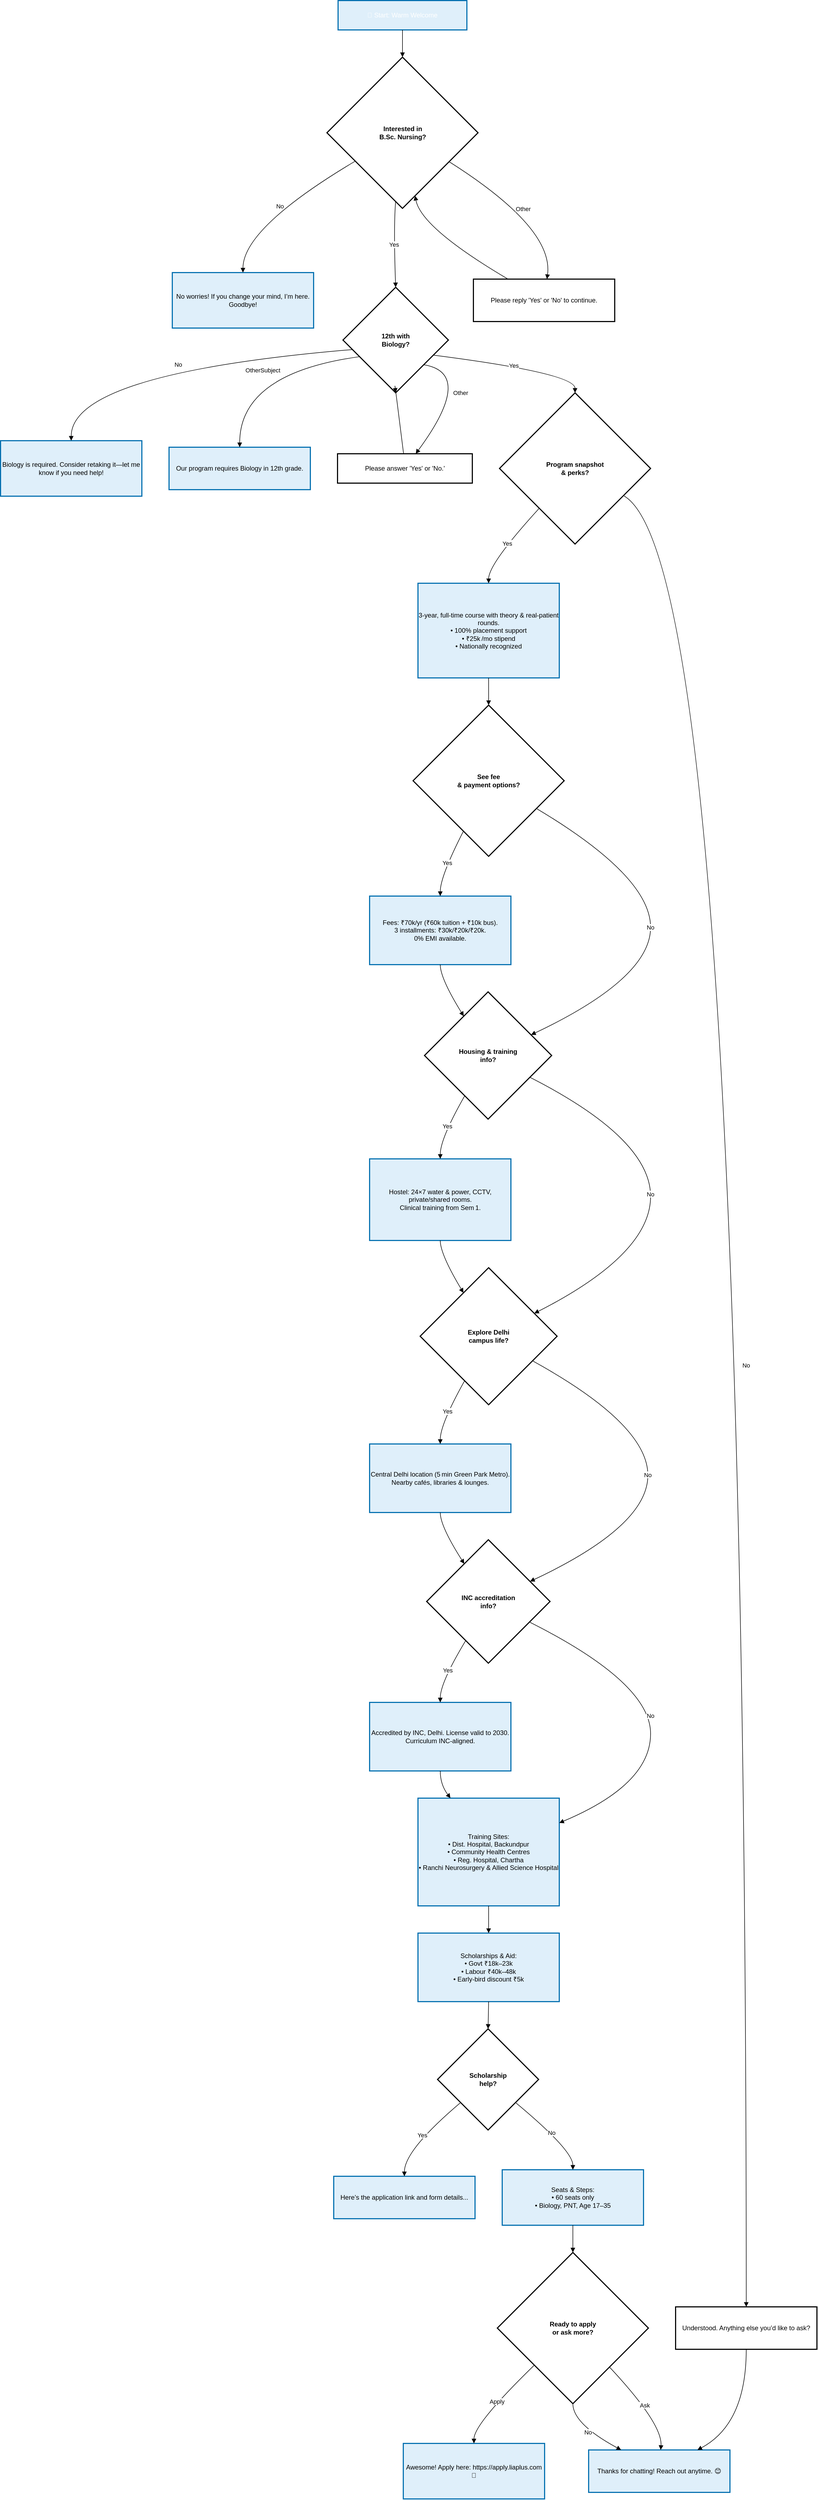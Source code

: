 <mxfile version="28.0.0">
  <diagram name="Page-1" id="KuFfHwarqy_b3PMWaR2f">
    <mxGraphModel dx="2808" dy="1356" grid="1" gridSize="10" guides="1" tooltips="1" connect="1" arrows="1" fold="1" page="1" pageScale="1" pageWidth="850" pageHeight="1100" math="0" shadow="0">
      <root>
        <mxCell id="0" />
        <mxCell id="1" parent="0" />
        <mxCell id="rxfopTbYiydWgoVBPW0P-1" value="💬 Start: Warm Welcome" style="whiteSpace=wrap;strokeWidth=2;fillColor=#DFEFFA;fontColor=light-dark(#FFFFFF,#FFFFFF);strokeColor=#006EAF;fontStyle=0" vertex="1" parent="1">
          <mxGeometry x="641" y="20" width="237" height="54" as="geometry" />
        </mxCell>
        <mxCell id="rxfopTbYiydWgoVBPW0P-2" value="Interested in&#xa;B.Sc. Nursing?" style="rhombus;strokeWidth=2;whiteSpace=wrap;fillColor=light-dark(#FFFFFF,#D8EAD6);fontColor=light-dark(#000000,#000000);fontStyle=1;strokeColor=light-dark(#000000,#9DCF9F);" vertex="1" parent="1">
          <mxGeometry x="620.5" y="124" width="278" height="278" as="geometry" />
        </mxCell>
        <mxCell id="rxfopTbYiydWgoVBPW0P-3" value="No worries! If you change your mind, I’m here. Goodbye!" style="whiteSpace=wrap;strokeWidth=2;strokeColor=#006EAF;fillColor=#DFEFFA;fontStyle=0" vertex="1" parent="1">
          <mxGeometry x="336" y="520" width="260" height="102" as="geometry" />
        </mxCell>
        <mxCell id="rxfopTbYiydWgoVBPW0P-4" value="12th with&#xa;Biology?" style="rhombus;strokeWidth=2;whiteSpace=wrap;strokeColor=light-dark(#000000,#9DCF9F);fillColor=light-dark(#FFFFFF,#D8EAD6);fontColor=light-dark(#000000,#000000);fontStyle=1" vertex="1" parent="1">
          <mxGeometry x="650" y="547" width="194" height="194" as="geometry" />
        </mxCell>
        <mxCell id="rxfopTbYiydWgoVBPW0P-5" value="Please reply &#39;Yes&#39; or &#39;No&#39; to continue." style="whiteSpace=wrap;strokeWidth=2;strokeColor=light-dark(#000000,#DFB07C);fillColor=light-dark(#FFFFFF,#FFE7C8);fontStyle=0;fontColor=light-dark(#000000,#000000);" vertex="1" parent="1">
          <mxGeometry x="890" y="532" width="260" height="78" as="geometry" />
        </mxCell>
        <mxCell id="rxfopTbYiydWgoVBPW0P-6" value="Biology is required. Consider retaking it—let me know if you need help!" style="whiteSpace=wrap;strokeWidth=2;strokeColor=#006EAF;fillColor=#DFEFFA;fontStyle=0" vertex="1" parent="1">
          <mxGeometry x="20" y="829" width="260" height="102" as="geometry" />
        </mxCell>
        <mxCell id="rxfopTbYiydWgoVBPW0P-7" value="Our program requires Biology in 12th grade." style="whiteSpace=wrap;strokeWidth=2;strokeColor=#006EAF;fillColor=#DFEFFA;fontStyle=0" vertex="1" parent="1">
          <mxGeometry x="330" y="841" width="260" height="78" as="geometry" />
        </mxCell>
        <mxCell id="rxfopTbYiydWgoVBPW0P-8" value="Please answer &#39;Yes&#39; or &#39;No.&#39;" style="whiteSpace=wrap;strokeWidth=2;fontStyle=0;fontColor=light-dark(#000000,#000000);fillColor=light-dark(#FFFFFF,#FFE7C8);" vertex="1" parent="1">
          <mxGeometry x="640" y="853" width="248" height="54" as="geometry" />
        </mxCell>
        <mxCell id="rxfopTbYiydWgoVBPW0P-9" value="Program snapshot&#xa;&amp; perks?" style="rhombus;strokeWidth=2;whiteSpace=wrap;strokeColor=light-dark(#000000,#9DCF9F);fillColor=light-dark(#FFFFFF,#D8EAD6);fontColor=light-dark(#000000,#000000);fontStyle=1" vertex="1" parent="1">
          <mxGeometry x="938" y="741" width="278" height="278" as="geometry" />
        </mxCell>
        <mxCell id="rxfopTbYiydWgoVBPW0P-10" value="3‑year, full‑time course with theory &amp; real‑patient rounds.&#xa;• 100% placement support&#xa;• ₹25k /mo stipend&#xa;• Nationally recognized" style="whiteSpace=wrap;strokeWidth=2;strokeColor=#006EAF;fillColor=#DFEFFA;fontStyle=0" vertex="1" parent="1">
          <mxGeometry x="788" y="1091" width="260" height="174" as="geometry" />
        </mxCell>
        <mxCell id="rxfopTbYiydWgoVBPW0P-11" value="Understood. Anything else you’d like to ask?" style="whiteSpace=wrap;strokeWidth=2;fontStyle=0;fontColor=light-dark(#000000,#000000);fillColor=light-dark(#FFFFFF,#FFE7C8);" vertex="1" parent="1">
          <mxGeometry x="1262" y="4259" width="260" height="78" as="geometry" />
        </mxCell>
        <mxCell id="rxfopTbYiydWgoVBPW0P-12" value="Thanks for chatting! Reach out anytime. 😊" style="whiteSpace=wrap;strokeWidth=2;strokeColor=#006EAF;fillColor=#DFEFFA;fontStyle=0" vertex="1" parent="1">
          <mxGeometry x="1102" y="4522" width="260" height="78" as="geometry" />
        </mxCell>
        <mxCell id="rxfopTbYiydWgoVBPW0P-13" value="See fee&#xa;&amp; payment options?" style="rhombus;strokeWidth=2;whiteSpace=wrap;strokeColor=light-dark(#000000,#9DCF9F);fillColor=light-dark(#FFFFFF,#D8EAD6);fontColor=light-dark(#000000,#000000);fontStyle=1" vertex="1" parent="1">
          <mxGeometry x="779" y="1315" width="278" height="278" as="geometry" />
        </mxCell>
        <mxCell id="rxfopTbYiydWgoVBPW0P-14" value="Fees: ₹70k/yr (₹60k tuition + ₹10k bus).&#xa;3 installments: ₹30k/₹20k/₹20k.&#xa;0% EMI available." style="whiteSpace=wrap;strokeWidth=2;strokeColor=#006EAF;fillColor=#DFEFFA;fontStyle=0" vertex="1" parent="1">
          <mxGeometry x="699" y="1666" width="260" height="126" as="geometry" />
        </mxCell>
        <mxCell id="rxfopTbYiydWgoVBPW0P-15" value="Housing &amp; training&#xa;info?" style="rhombus;strokeWidth=2;whiteSpace=wrap;strokeColor=light-dark(#000000,#9DCF9F);fillColor=light-dark(#FFFFFF,#D8EAD6);fontColor=light-dark(#000000,#000000);fontStyle=1" vertex="1" parent="1">
          <mxGeometry x="800" y="1842" width="234" height="234" as="geometry" />
        </mxCell>
        <mxCell id="rxfopTbYiydWgoVBPW0P-16" value="Hostel: 24×7 water &amp; power, CCTV, private/shared rooms.&#xa;Clinical training from Sem 1." style="whiteSpace=wrap;strokeWidth=2;strokeColor=#006EAF;fillColor=#DFEFFA;fontStyle=0" vertex="1" parent="1">
          <mxGeometry x="699" y="2149" width="260" height="150" as="geometry" />
        </mxCell>
        <mxCell id="rxfopTbYiydWgoVBPW0P-17" value="Explore Delhi&#xa;campus life?" style="rhombus;strokeWidth=2;whiteSpace=wrap;strokeColor=light-dark(#000000,#9DCF9F);fillColor=light-dark(#FFFFFF,#D8EAD6);fontColor=light-dark(#000000,#000000);fontStyle=1" vertex="1" parent="1">
          <mxGeometry x="792" y="2349" width="252" height="252" as="geometry" />
        </mxCell>
        <mxCell id="rxfopTbYiydWgoVBPW0P-18" value="Central Delhi location (5 min Green Park Metro).&#xa;Nearby cafés, libraries &amp; lounges." style="whiteSpace=wrap;strokeWidth=2;strokeColor=#006EAF;fillColor=#DFEFFA;fontStyle=0" vertex="1" parent="1">
          <mxGeometry x="699" y="2673" width="260" height="126" as="geometry" />
        </mxCell>
        <mxCell id="rxfopTbYiydWgoVBPW0P-19" value="INC accreditation&#xa;info?" style="rhombus;strokeWidth=2;whiteSpace=wrap;strokeColor=light-dark(#000000,#9DCF9F);fillColor=light-dark(#FFFFFF,#D8EAD6);fontColor=light-dark(#000000,#000000);fontStyle=1" vertex="1" parent="1">
          <mxGeometry x="804" y="2849" width="227" height="227" as="geometry" />
        </mxCell>
        <mxCell id="rxfopTbYiydWgoVBPW0P-20" value="Accredited by INC, Delhi. License valid to 2030.&#xa;Curriculum INC‑aligned." style="whiteSpace=wrap;strokeWidth=2;strokeColor=#006EAF;fillColor=#DFEFFA;fontStyle=0" vertex="1" parent="1">
          <mxGeometry x="699" y="3148" width="260" height="126" as="geometry" />
        </mxCell>
        <mxCell id="rxfopTbYiydWgoVBPW0P-21" value="Training Sites:&#xa;• Dist. Hospital, Backundpur&#xa;• Community Health Centres&#xa;• Reg. Hospital, Chartha&#xa;• Ranchi Neurosurgery &amp; Allied Science Hospital" style="whiteSpace=wrap;strokeWidth=2;strokeColor=#006EAF;fillColor=#DFEFFA;fontStyle=0" vertex="1" parent="1">
          <mxGeometry x="788" y="3324" width="260" height="198" as="geometry" />
        </mxCell>
        <mxCell id="rxfopTbYiydWgoVBPW0P-22" value="Scholarships &amp; Aid:&#xa;• Govt ₹18k–23k&#xa;• Labour ₹40k–48k&#xa;• Early‑bird discount ₹5k" style="whiteSpace=wrap;strokeWidth=2;strokeColor=#006EAF;fillColor=#DFEFFA;fontStyle=0" vertex="1" parent="1">
          <mxGeometry x="788" y="3572" width="260" height="126" as="geometry" />
        </mxCell>
        <mxCell id="rxfopTbYiydWgoVBPW0P-23" value="Scholarship&#xa;help?" style="rhombus;strokeWidth=2;whiteSpace=wrap;strokeColor=light-dark(#000000,#9DCF9F);fillColor=light-dark(#FFFFFF,#D8EAD6);fontColor=light-dark(#000000,#000000);fontStyle=1" vertex="1" parent="1">
          <mxGeometry x="824" y="3748" width="186" height="186" as="geometry" />
        </mxCell>
        <mxCell id="rxfopTbYiydWgoVBPW0P-24" value="Here’s the application link and form details..." style="whiteSpace=wrap;strokeWidth=2;strokeColor=#006EAF;fillColor=#DFEFFA;fontStyle=0" vertex="1" parent="1">
          <mxGeometry x="633" y="4019" width="260" height="78" as="geometry" />
        </mxCell>
        <mxCell id="rxfopTbYiydWgoVBPW0P-25" value="Seats &amp; Steps:&#xa;• 60 seats only&#xa;• Biology, PNT, Age 17–35" style="whiteSpace=wrap;strokeWidth=2;strokeColor=#006EAF;fillColor=#DFEFFA;fontStyle=0" vertex="1" parent="1">
          <mxGeometry x="943" y="4007" width="260" height="102" as="geometry" />
        </mxCell>
        <mxCell id="rxfopTbYiydWgoVBPW0P-26" value="Ready to apply&#xa;or ask more?" style="rhombus;strokeWidth=2;whiteSpace=wrap;strokeColor=light-dark(#000000,#9DCF9F);fillColor=light-dark(#FFFFFF,#D8EAD6);fontColor=light-dark(#000000,#000000);fontStyle=1" vertex="1" parent="1">
          <mxGeometry x="934" y="4159" width="278" height="278" as="geometry" />
        </mxCell>
        <mxCell id="rxfopTbYiydWgoVBPW0P-27" value="Awesome! Apply here: https://apply.liaplus.com 🎉" style="whiteSpace=wrap;strokeWidth=2;strokeColor=#006EAF;fillColor=#DFEFFA;fontStyle=0" vertex="1" parent="1">
          <mxGeometry x="761" y="4510" width="260" height="102" as="geometry" />
        </mxCell>
        <mxCell id="rxfopTbYiydWgoVBPW0P-28" value="" style="curved=1;startArrow=none;endArrow=block;exitX=0.5;exitY=1;entryX=0.5;entryY=0;rounded=0;" edge="1" parent="1" source="rxfopTbYiydWgoVBPW0P-1" target="rxfopTbYiydWgoVBPW0P-2">
          <mxGeometry relative="1" as="geometry">
            <Array as="points" />
          </mxGeometry>
        </mxCell>
        <mxCell id="rxfopTbYiydWgoVBPW0P-29" value="No" style="curved=1;startArrow=none;endArrow=block;exitX=0;exitY=0.8;entryX=0.5;entryY=0;rounded=0;" edge="1" parent="1" source="rxfopTbYiydWgoVBPW0P-2" target="rxfopTbYiydWgoVBPW0P-3">
          <mxGeometry relative="1" as="geometry">
            <Array as="points">
              <mxPoint x="466" y="438" />
            </Array>
          </mxGeometry>
        </mxCell>
        <mxCell id="rxfopTbYiydWgoVBPW0P-30" value="Yes" style="curved=1;startArrow=none;endArrow=block;exitX=0.45;exitY=1;entryX=0.5;entryY=0;rounded=0;" edge="1" parent="1" source="rxfopTbYiydWgoVBPW0P-2" target="rxfopTbYiydWgoVBPW0P-4">
          <mxGeometry relative="1" as="geometry">
            <Array as="points">
              <mxPoint x="743" y="438" />
            </Array>
          </mxGeometry>
        </mxCell>
        <mxCell id="rxfopTbYiydWgoVBPW0P-31" value="Other" style="curved=1;startArrow=none;endArrow=block;exitX=1;exitY=0.81;entryX=0.52;entryY=0.01;rounded=0;" edge="1" parent="1" source="rxfopTbYiydWgoVBPW0P-2" target="rxfopTbYiydWgoVBPW0P-5">
          <mxGeometry relative="1" as="geometry">
            <Array as="points">
              <mxPoint x="1038" y="438" />
            </Array>
          </mxGeometry>
        </mxCell>
        <mxCell id="rxfopTbYiydWgoVBPW0P-32" value="" style="curved=1;startArrow=none;endArrow=block;exitX=0.25;exitY=0.01;entryX=0.6;entryY=1;rounded=0;" edge="1" parent="1" source="rxfopTbYiydWgoVBPW0P-5" target="rxfopTbYiydWgoVBPW0P-2">
          <mxGeometry relative="1" as="geometry">
            <Array as="points">
              <mxPoint x="794" y="438" />
            </Array>
          </mxGeometry>
        </mxCell>
        <mxCell id="rxfopTbYiydWgoVBPW0P-33" value="No" style="curved=1;startArrow=none;endArrow=block;exitX=0;exitY=0.61;entryX=0.5;entryY=0;rounded=0;" edge="1" parent="1" source="rxfopTbYiydWgoVBPW0P-4" target="rxfopTbYiydWgoVBPW0P-6">
          <mxGeometry relative="1" as="geometry">
            <Array as="points">
              <mxPoint x="150" y="705" />
            </Array>
          </mxGeometry>
        </mxCell>
        <mxCell id="rxfopTbYiydWgoVBPW0P-34" value="OtherSubject" style="curved=1;startArrow=none;endArrow=block;exitX=0;exitY=0.73;entryX=0.5;entryY=0;rounded=0;" edge="1" parent="1" source="rxfopTbYiydWgoVBPW0P-4" target="rxfopTbYiydWgoVBPW0P-7">
          <mxGeometry relative="1" as="geometry">
            <Array as="points">
              <mxPoint x="460" y="705" />
            </Array>
          </mxGeometry>
        </mxCell>
        <mxCell id="rxfopTbYiydWgoVBPW0P-35" value="Other" style="curved=1;startArrow=none;endArrow=block;exitX=1;exitY=0.94;entryX=0.58;entryY=0;rounded=0;" edge="1" parent="1" source="rxfopTbYiydWgoVBPW0P-4" target="rxfopTbYiydWgoVBPW0P-8">
          <mxGeometry relative="1" as="geometry">
            <Array as="points">
              <mxPoint x="893" y="705" />
            </Array>
          </mxGeometry>
        </mxCell>
        <mxCell id="rxfopTbYiydWgoVBPW0P-36" value="" style="curved=1;startArrow=none;endArrow=block;exitX=0.49;exitY=0;entryX=0.5;entryY=1;rounded=0;" edge="1" parent="1" source="rxfopTbYiydWgoVBPW0P-8" target="rxfopTbYiydWgoVBPW0P-4">
          <mxGeometry relative="1" as="geometry">
            <Array as="points">
              <mxPoint x="743" y="705" />
            </Array>
          </mxGeometry>
        </mxCell>
        <mxCell id="rxfopTbYiydWgoVBPW0P-37" value="Yes" style="curved=1;startArrow=none;endArrow=block;exitX=1;exitY=0.7;entryX=0.5;entryY=0;rounded=0;" edge="1" parent="1" source="rxfopTbYiydWgoVBPW0P-4" target="rxfopTbYiydWgoVBPW0P-9">
          <mxGeometry relative="1" as="geometry">
            <Array as="points">
              <mxPoint x="1077" y="705" />
            </Array>
          </mxGeometry>
        </mxCell>
        <mxCell id="rxfopTbYiydWgoVBPW0P-38" value="Yes" style="curved=1;startArrow=none;endArrow=block;exitX=0.05;exitY=1;entryX=0.5;entryY=0;rounded=0;" edge="1" parent="1" source="rxfopTbYiydWgoVBPW0P-9" target="rxfopTbYiydWgoVBPW0P-10">
          <mxGeometry relative="1" as="geometry">
            <Array as="points">
              <mxPoint x="918" y="1055" />
            </Array>
          </mxGeometry>
        </mxCell>
        <mxCell id="rxfopTbYiydWgoVBPW0P-39" value="No" style="curved=1;startArrow=none;endArrow=block;exitX=1;exitY=0.78;entryX=0.5;entryY=0;rounded=0;" edge="1" parent="1" source="rxfopTbYiydWgoVBPW0P-9" target="rxfopTbYiydWgoVBPW0P-11">
          <mxGeometry relative="1" as="geometry">
            <Array as="points">
              <mxPoint x="1392" y="1055" />
            </Array>
          </mxGeometry>
        </mxCell>
        <mxCell id="rxfopTbYiydWgoVBPW0P-40" value="" style="curved=1;startArrow=none;endArrow=block;exitX=0.5;exitY=1;entryX=0.77;entryY=0;rounded=0;" edge="1" parent="1" source="rxfopTbYiydWgoVBPW0P-11" target="rxfopTbYiydWgoVBPW0P-12">
          <mxGeometry relative="1" as="geometry">
            <Array as="points">
              <mxPoint x="1392" y="4474" />
            </Array>
          </mxGeometry>
        </mxCell>
        <mxCell id="rxfopTbYiydWgoVBPW0P-41" value="" style="curved=1;startArrow=none;endArrow=block;exitX=0.5;exitY=1;entryX=0.5;entryY=0;rounded=0;" edge="1" parent="1" source="rxfopTbYiydWgoVBPW0P-10" target="rxfopTbYiydWgoVBPW0P-13">
          <mxGeometry relative="1" as="geometry">
            <Array as="points" />
          </mxGeometry>
        </mxCell>
        <mxCell id="rxfopTbYiydWgoVBPW0P-42" value="Yes" style="curved=1;startArrow=none;endArrow=block;exitX=0.25;exitY=1;entryX=0.5;entryY=0;rounded=0;" edge="1" parent="1" source="rxfopTbYiydWgoVBPW0P-13" target="rxfopTbYiydWgoVBPW0P-14">
          <mxGeometry relative="1" as="geometry">
            <Array as="points">
              <mxPoint x="829" y="1630" />
            </Array>
          </mxGeometry>
        </mxCell>
        <mxCell id="rxfopTbYiydWgoVBPW0P-43" value="No" style="curved=1;startArrow=none;endArrow=block;exitX=1;exitY=0.79;entryX=1;entryY=0.26;rounded=0;" edge="1" parent="1" source="rxfopTbYiydWgoVBPW0P-13" target="rxfopTbYiydWgoVBPW0P-15">
          <mxGeometry relative="1" as="geometry">
            <Array as="points">
              <mxPoint x="1216" y="1630" />
              <mxPoint x="1216" y="1817" />
            </Array>
          </mxGeometry>
        </mxCell>
        <mxCell id="rxfopTbYiydWgoVBPW0P-44" value="" style="curved=1;startArrow=none;endArrow=block;exitX=0.5;exitY=1;entryX=0.19;entryY=0;rounded=0;" edge="1" parent="1" source="rxfopTbYiydWgoVBPW0P-14" target="rxfopTbYiydWgoVBPW0P-15">
          <mxGeometry relative="1" as="geometry">
            <Array as="points">
              <mxPoint x="829" y="1817" />
            </Array>
          </mxGeometry>
        </mxCell>
        <mxCell id="rxfopTbYiydWgoVBPW0P-45" value="Yes" style="curved=1;startArrow=none;endArrow=block;exitX=0.21;exitY=1;entryX=0.5;entryY=0;rounded=0;" edge="1" parent="1" source="rxfopTbYiydWgoVBPW0P-15" target="rxfopTbYiydWgoVBPW0P-16">
          <mxGeometry relative="1" as="geometry">
            <Array as="points">
              <mxPoint x="829" y="2112" />
            </Array>
          </mxGeometry>
        </mxCell>
        <mxCell id="rxfopTbYiydWgoVBPW0P-46" value="No" style="curved=1;startArrow=none;endArrow=block;exitX=1;exitY=0.76;entryX=1;entryY=0.25;rounded=0;" edge="1" parent="1" source="rxfopTbYiydWgoVBPW0P-15" target="rxfopTbYiydWgoVBPW0P-17">
          <mxGeometry relative="1" as="geometry">
            <Array as="points">
              <mxPoint x="1216" y="2112" />
              <mxPoint x="1216" y="2324" />
            </Array>
          </mxGeometry>
        </mxCell>
        <mxCell id="rxfopTbYiydWgoVBPW0P-47" value="" style="curved=1;startArrow=none;endArrow=block;exitX=0.5;exitY=1;entryX=0.21;entryY=0;rounded=0;" edge="1" parent="1" source="rxfopTbYiydWgoVBPW0P-16" target="rxfopTbYiydWgoVBPW0P-17">
          <mxGeometry relative="1" as="geometry">
            <Array as="points">
              <mxPoint x="829" y="2324" />
            </Array>
          </mxGeometry>
        </mxCell>
        <mxCell id="rxfopTbYiydWgoVBPW0P-48" value="Yes" style="curved=1;startArrow=none;endArrow=block;exitX=0.23;exitY=1;entryX=0.5;entryY=0;rounded=0;" edge="1" parent="1" source="rxfopTbYiydWgoVBPW0P-17" target="rxfopTbYiydWgoVBPW0P-18">
          <mxGeometry relative="1" as="geometry">
            <Array as="points">
              <mxPoint x="829" y="2637" />
            </Array>
          </mxGeometry>
        </mxCell>
        <mxCell id="rxfopTbYiydWgoVBPW0P-49" value="No" style="curved=1;startArrow=none;endArrow=block;exitX=1;exitY=0.78;entryX=1;entryY=0.26;rounded=0;" edge="1" parent="1" source="rxfopTbYiydWgoVBPW0P-17" target="rxfopTbYiydWgoVBPW0P-19">
          <mxGeometry relative="1" as="geometry">
            <Array as="points">
              <mxPoint x="1211" y="2637" />
              <mxPoint x="1211" y="2824" />
            </Array>
          </mxGeometry>
        </mxCell>
        <mxCell id="rxfopTbYiydWgoVBPW0P-50" value="" style="curved=1;startArrow=none;endArrow=block;exitX=0.5;exitY=1;entryX=0.18;entryY=0;rounded=0;" edge="1" parent="1" source="rxfopTbYiydWgoVBPW0P-18" target="rxfopTbYiydWgoVBPW0P-19">
          <mxGeometry relative="1" as="geometry">
            <Array as="points">
              <mxPoint x="829" y="2824" />
            </Array>
          </mxGeometry>
        </mxCell>
        <mxCell id="rxfopTbYiydWgoVBPW0P-51" value="Yes" style="curved=1;startArrow=none;endArrow=block;exitX=0.21;exitY=1;entryX=0.5;entryY=0;rounded=0;" edge="1" parent="1" source="rxfopTbYiydWgoVBPW0P-19" target="rxfopTbYiydWgoVBPW0P-20">
          <mxGeometry relative="1" as="geometry">
            <Array as="points">
              <mxPoint x="829" y="3112" />
            </Array>
          </mxGeometry>
        </mxCell>
        <mxCell id="rxfopTbYiydWgoVBPW0P-52" value="No" style="curved=1;startArrow=none;endArrow=block;exitX=1;exitY=0.75;entryX=1;entryY=0.23;rounded=0;" edge="1" parent="1" source="rxfopTbYiydWgoVBPW0P-19" target="rxfopTbYiydWgoVBPW0P-21">
          <mxGeometry relative="1" as="geometry">
            <Array as="points">
              <mxPoint x="1216" y="3112" />
              <mxPoint x="1216" y="3299" />
            </Array>
          </mxGeometry>
        </mxCell>
        <mxCell id="rxfopTbYiydWgoVBPW0P-53" value="" style="curved=1;startArrow=none;endArrow=block;exitX=0.5;exitY=1;entryX=0.23;entryY=0;rounded=0;" edge="1" parent="1" source="rxfopTbYiydWgoVBPW0P-20" target="rxfopTbYiydWgoVBPW0P-21">
          <mxGeometry relative="1" as="geometry">
            <Array as="points">
              <mxPoint x="829" y="3299" />
            </Array>
          </mxGeometry>
        </mxCell>
        <mxCell id="rxfopTbYiydWgoVBPW0P-54" value="" style="curved=1;startArrow=none;endArrow=block;exitX=0.5;exitY=1;entryX=0.5;entryY=0;rounded=0;" edge="1" parent="1" source="rxfopTbYiydWgoVBPW0P-21" target="rxfopTbYiydWgoVBPW0P-22">
          <mxGeometry relative="1" as="geometry">
            <Array as="points" />
          </mxGeometry>
        </mxCell>
        <mxCell id="rxfopTbYiydWgoVBPW0P-55" value="" style="curved=1;startArrow=none;endArrow=block;exitX=0.5;exitY=1;entryX=0.5;entryY=0;rounded=0;" edge="1" parent="1" source="rxfopTbYiydWgoVBPW0P-22" target="rxfopTbYiydWgoVBPW0P-23">
          <mxGeometry relative="1" as="geometry">
            <Array as="points" />
          </mxGeometry>
        </mxCell>
        <mxCell id="rxfopTbYiydWgoVBPW0P-56" value="Yes" style="curved=1;startArrow=none;endArrow=block;exitX=0;exitY=0.92;entryX=0.5;entryY=0;rounded=0;" edge="1" parent="1" source="rxfopTbYiydWgoVBPW0P-23" target="rxfopTbYiydWgoVBPW0P-24">
          <mxGeometry relative="1" as="geometry">
            <Array as="points">
              <mxPoint x="763" y="3971" />
            </Array>
          </mxGeometry>
        </mxCell>
        <mxCell id="rxfopTbYiydWgoVBPW0P-57" value="No" style="curved=1;startArrow=none;endArrow=block;exitX=1;exitY=0.92;entryX=0.5;entryY=0;rounded=0;" edge="1" parent="1" source="rxfopTbYiydWgoVBPW0P-23" target="rxfopTbYiydWgoVBPW0P-25">
          <mxGeometry relative="1" as="geometry">
            <Array as="points">
              <mxPoint x="1073" y="3971" />
            </Array>
          </mxGeometry>
        </mxCell>
        <mxCell id="rxfopTbYiydWgoVBPW0P-58" value="" style="curved=1;startArrow=none;endArrow=block;exitX=0.5;exitY=1;entryX=0.5;entryY=0;rounded=0;" edge="1" parent="1" source="rxfopTbYiydWgoVBPW0P-25" target="rxfopTbYiydWgoVBPW0P-26">
          <mxGeometry relative="1" as="geometry">
            <Array as="points" />
          </mxGeometry>
        </mxCell>
        <mxCell id="rxfopTbYiydWgoVBPW0P-59" value="Apply" style="curved=1;startArrow=none;endArrow=block;exitX=0;exitY=0.98;entryX=0.5;entryY=0;rounded=0;" edge="1" parent="1" source="rxfopTbYiydWgoVBPW0P-26" target="rxfopTbYiydWgoVBPW0P-27">
          <mxGeometry relative="1" as="geometry">
            <Array as="points">
              <mxPoint x="891" y="4474" />
            </Array>
          </mxGeometry>
        </mxCell>
        <mxCell id="rxfopTbYiydWgoVBPW0P-60" value="Ask" style="curved=1;startArrow=none;endArrow=block;exitX=0.97;exitY=1;entryX=0.51;entryY=0;rounded=0;" edge="1" parent="1" source="rxfopTbYiydWgoVBPW0P-26" target="rxfopTbYiydWgoVBPW0P-12">
          <mxGeometry relative="1" as="geometry">
            <Array as="points">
              <mxPoint x="1238" y="4474" />
            </Array>
          </mxGeometry>
        </mxCell>
        <mxCell id="rxfopTbYiydWgoVBPW0P-61" value="No" style="curved=1;startArrow=none;endArrow=block;exitX=0.5;exitY=1;entryX=0.23;entryY=0;rounded=0;" edge="1" parent="1" source="rxfopTbYiydWgoVBPW0P-26" target="rxfopTbYiydWgoVBPW0P-12">
          <mxGeometry relative="1" as="geometry">
            <Array as="points">
              <mxPoint x="1073" y="4474" />
            </Array>
          </mxGeometry>
        </mxCell>
      </root>
    </mxGraphModel>
  </diagram>
</mxfile>
